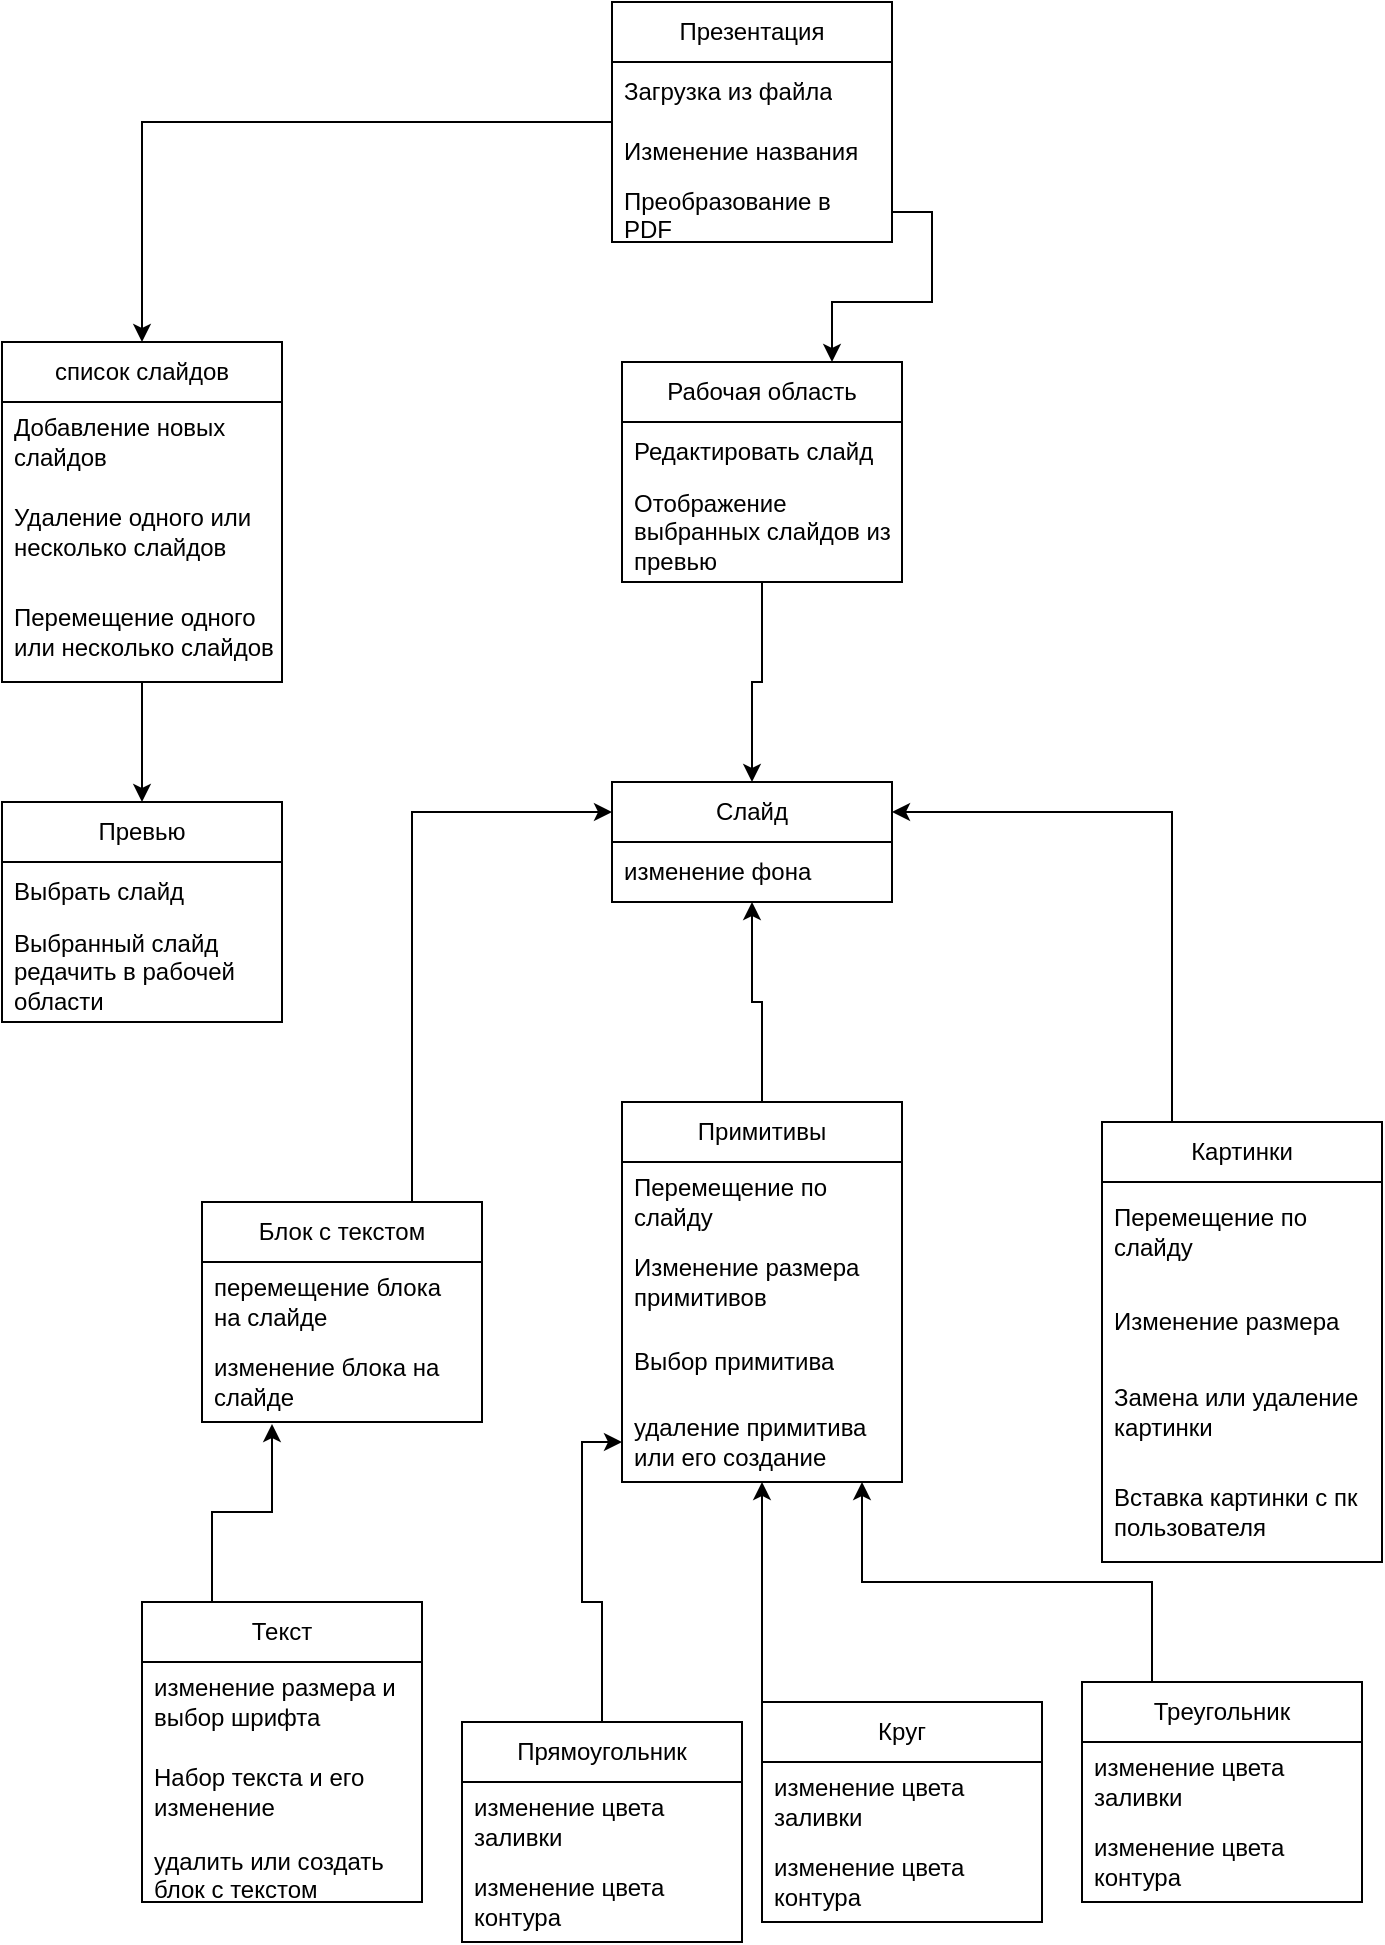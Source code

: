 <mxfile version="21.7.5" type="device">
  <diagram id="R2lEEEUBdFMjLlhIrx00" name="Page-1">
    <mxGraphModel dx="798" dy="533" grid="1" gridSize="10" guides="1" tooltips="1" connect="1" arrows="1" fold="1" page="1" pageScale="1" pageWidth="850" pageHeight="1100" math="0" shadow="0" extFonts="Permanent Marker^https://fonts.googleapis.com/css?family=Permanent+Marker">
      <root>
        <mxCell id="0" />
        <mxCell id="1" parent="0" />
        <mxCell id="DTYKNY30MNtHij9_-RhP-11" value="" style="edgeStyle=orthogonalEdgeStyle;rounded=0;orthogonalLoop=1;jettySize=auto;html=1;" edge="1" parent="1" source="DTYKNY30MNtHij9_-RhP-1" target="DTYKNY30MNtHij9_-RhP-7">
          <mxGeometry relative="1" as="geometry" />
        </mxCell>
        <mxCell id="DTYKNY30MNtHij9_-RhP-1" value="Презентация" style="swimlane;fontStyle=0;childLayout=stackLayout;horizontal=1;startSize=30;horizontalStack=0;resizeParent=1;resizeParentMax=0;resizeLast=0;collapsible=1;marginBottom=0;whiteSpace=wrap;html=1;" vertex="1" parent="1">
          <mxGeometry x="355" width="140" height="120" as="geometry" />
        </mxCell>
        <mxCell id="DTYKNY30MNtHij9_-RhP-2" value="Загрузка из файла" style="text;strokeColor=none;fillColor=none;align=left;verticalAlign=middle;spacingLeft=4;spacingRight=4;overflow=hidden;points=[[0,0.5],[1,0.5]];portConstraint=eastwest;rotatable=0;whiteSpace=wrap;html=1;" vertex="1" parent="DTYKNY30MNtHij9_-RhP-1">
          <mxGeometry y="30" width="140" height="30" as="geometry" />
        </mxCell>
        <mxCell id="DTYKNY30MNtHij9_-RhP-3" value="Изменение названия" style="text;strokeColor=none;fillColor=none;align=left;verticalAlign=middle;spacingLeft=4;spacingRight=4;overflow=hidden;points=[[0,0.5],[1,0.5]];portConstraint=eastwest;rotatable=0;whiteSpace=wrap;html=1;" vertex="1" parent="DTYKNY30MNtHij9_-RhP-1">
          <mxGeometry y="60" width="140" height="30" as="geometry" />
        </mxCell>
        <mxCell id="DTYKNY30MNtHij9_-RhP-4" value="Преобразование в PDF" style="text;strokeColor=none;fillColor=none;align=left;verticalAlign=middle;spacingLeft=4;spacingRight=4;overflow=hidden;points=[[0,0.5],[1,0.5]];portConstraint=eastwest;rotatable=0;whiteSpace=wrap;html=1;" vertex="1" parent="DTYKNY30MNtHij9_-RhP-1">
          <mxGeometry y="90" width="140" height="30" as="geometry" />
        </mxCell>
        <mxCell id="DTYKNY30MNtHij9_-RhP-22" value="" style="edgeStyle=orthogonalEdgeStyle;rounded=0;orthogonalLoop=1;jettySize=auto;html=1;" edge="1" parent="1" source="DTYKNY30MNtHij9_-RhP-7" target="DTYKNY30MNtHij9_-RhP-18">
          <mxGeometry relative="1" as="geometry" />
        </mxCell>
        <mxCell id="DTYKNY30MNtHij9_-RhP-7" value="список слайдов" style="swimlane;fontStyle=0;childLayout=stackLayout;horizontal=1;startSize=30;horizontalStack=0;resizeParent=1;resizeParentMax=0;resizeLast=0;collapsible=1;marginBottom=0;whiteSpace=wrap;html=1;" vertex="1" parent="1">
          <mxGeometry x="50" y="170" width="140" height="170" as="geometry" />
        </mxCell>
        <mxCell id="DTYKNY30MNtHij9_-RhP-8" value="Добавление новых слайдов" style="text;strokeColor=none;fillColor=none;align=left;verticalAlign=middle;spacingLeft=4;spacingRight=4;overflow=hidden;points=[[0,0.5],[1,0.5]];portConstraint=eastwest;rotatable=0;whiteSpace=wrap;html=1;" vertex="1" parent="DTYKNY30MNtHij9_-RhP-7">
          <mxGeometry y="30" width="140" height="40" as="geometry" />
        </mxCell>
        <mxCell id="DTYKNY30MNtHij9_-RhP-9" value="Удаление одного или несколько слайдов" style="text;strokeColor=none;fillColor=none;align=left;verticalAlign=middle;spacingLeft=4;spacingRight=4;overflow=hidden;points=[[0,0.5],[1,0.5]];portConstraint=eastwest;rotatable=0;whiteSpace=wrap;html=1;" vertex="1" parent="DTYKNY30MNtHij9_-RhP-7">
          <mxGeometry y="70" width="140" height="50" as="geometry" />
        </mxCell>
        <mxCell id="DTYKNY30MNtHij9_-RhP-10" value="Перемещение одного или несколько слайдов" style="text;strokeColor=none;fillColor=none;align=left;verticalAlign=middle;spacingLeft=4;spacingRight=4;overflow=hidden;points=[[0,0.5],[1,0.5]];portConstraint=eastwest;rotatable=0;whiteSpace=wrap;html=1;" vertex="1" parent="DTYKNY30MNtHij9_-RhP-7">
          <mxGeometry y="120" width="140" height="50" as="geometry" />
        </mxCell>
        <mxCell id="DTYKNY30MNtHij9_-RhP-26" value="" style="edgeStyle=orthogonalEdgeStyle;rounded=0;orthogonalLoop=1;jettySize=auto;html=1;" edge="1" parent="1" source="DTYKNY30MNtHij9_-RhP-12" target="DTYKNY30MNtHij9_-RhP-23">
          <mxGeometry relative="1" as="geometry" />
        </mxCell>
        <mxCell id="DTYKNY30MNtHij9_-RhP-18" value="Превью" style="swimlane;fontStyle=0;childLayout=stackLayout;horizontal=1;startSize=30;horizontalStack=0;resizeParent=1;resizeParentMax=0;resizeLast=0;collapsible=1;marginBottom=0;whiteSpace=wrap;html=1;" vertex="1" parent="1">
          <mxGeometry x="50" y="400" width="140" height="110" as="geometry" />
        </mxCell>
        <mxCell id="DTYKNY30MNtHij9_-RhP-19" value="Выбрать слайд" style="text;strokeColor=none;fillColor=none;align=left;verticalAlign=middle;spacingLeft=4;spacingRight=4;overflow=hidden;points=[[0,0.5],[1,0.5]];portConstraint=eastwest;rotatable=0;whiteSpace=wrap;html=1;" vertex="1" parent="DTYKNY30MNtHij9_-RhP-18">
          <mxGeometry y="30" width="140" height="30" as="geometry" />
        </mxCell>
        <mxCell id="DTYKNY30MNtHij9_-RhP-20" value="Выбранный слайд редачить в рабочей области" style="text;strokeColor=none;fillColor=none;align=left;verticalAlign=middle;spacingLeft=4;spacingRight=4;overflow=hidden;points=[[0,0.5],[1,0.5]];portConstraint=eastwest;rotatable=0;whiteSpace=wrap;html=1;" vertex="1" parent="DTYKNY30MNtHij9_-RhP-18">
          <mxGeometry y="60" width="140" height="50" as="geometry" />
        </mxCell>
        <mxCell id="DTYKNY30MNtHij9_-RhP-23" value="Слайд" style="swimlane;fontStyle=0;childLayout=stackLayout;horizontal=1;startSize=30;horizontalStack=0;resizeParent=1;resizeParentMax=0;resizeLast=0;collapsible=1;marginBottom=0;whiteSpace=wrap;html=1;" vertex="1" parent="1">
          <mxGeometry x="355" y="390" width="140" height="60" as="geometry" />
        </mxCell>
        <mxCell id="DTYKNY30MNtHij9_-RhP-24" value="изменение фона" style="text;strokeColor=none;fillColor=none;align=left;verticalAlign=middle;spacingLeft=4;spacingRight=4;overflow=hidden;points=[[0,0.5],[1,0.5]];portConstraint=eastwest;rotatable=0;whiteSpace=wrap;html=1;" vertex="1" parent="DTYKNY30MNtHij9_-RhP-23">
          <mxGeometry y="30" width="140" height="30" as="geometry" />
        </mxCell>
        <mxCell id="DTYKNY30MNtHij9_-RhP-106" style="edgeStyle=orthogonalEdgeStyle;rounded=0;orthogonalLoop=1;jettySize=auto;html=1;exitX=0.75;exitY=0;exitDx=0;exitDy=0;entryX=0;entryY=0.25;entryDx=0;entryDy=0;" edge="1" parent="1" source="DTYKNY30MNtHij9_-RhP-27" target="DTYKNY30MNtHij9_-RhP-23">
          <mxGeometry relative="1" as="geometry" />
        </mxCell>
        <mxCell id="DTYKNY30MNtHij9_-RhP-27" value="Блок с текстом" style="swimlane;fontStyle=0;childLayout=stackLayout;horizontal=1;startSize=30;horizontalStack=0;resizeParent=1;resizeParentMax=0;resizeLast=0;collapsible=1;marginBottom=0;whiteSpace=wrap;html=1;" vertex="1" parent="1">
          <mxGeometry x="150" y="600" width="140" height="110" as="geometry" />
        </mxCell>
        <mxCell id="DTYKNY30MNtHij9_-RhP-28" value="перемещение блока на слайде" style="text;strokeColor=none;fillColor=none;align=left;verticalAlign=middle;spacingLeft=4;spacingRight=4;overflow=hidden;points=[[0,0.5],[1,0.5]];portConstraint=eastwest;rotatable=0;whiteSpace=wrap;html=1;" vertex="1" parent="DTYKNY30MNtHij9_-RhP-27">
          <mxGeometry y="30" width="140" height="40" as="geometry" />
        </mxCell>
        <mxCell id="DTYKNY30MNtHij9_-RhP-29" value="изменение блока на слайде" style="text;strokeColor=none;fillColor=none;align=left;verticalAlign=middle;spacingLeft=4;spacingRight=4;overflow=hidden;points=[[0,0.5],[1,0.5]];portConstraint=eastwest;rotatable=0;whiteSpace=wrap;html=1;" vertex="1" parent="DTYKNY30MNtHij9_-RhP-27">
          <mxGeometry y="70" width="140" height="40" as="geometry" />
        </mxCell>
        <mxCell id="DTYKNY30MNtHij9_-RhP-101" style="edgeStyle=orthogonalEdgeStyle;rounded=0;orthogonalLoop=1;jettySize=auto;html=1;exitX=0.5;exitY=0;exitDx=0;exitDy=0;" edge="1" parent="1" source="DTYKNY30MNtHij9_-RhP-32" target="DTYKNY30MNtHij9_-RhP-23">
          <mxGeometry relative="1" as="geometry" />
        </mxCell>
        <mxCell id="DTYKNY30MNtHij9_-RhP-32" value="Примитивы" style="swimlane;fontStyle=0;childLayout=stackLayout;horizontal=1;startSize=30;horizontalStack=0;resizeParent=1;resizeParentMax=0;resizeLast=0;collapsible=1;marginBottom=0;whiteSpace=wrap;html=1;" vertex="1" parent="1">
          <mxGeometry x="360" y="550" width="140" height="190" as="geometry" />
        </mxCell>
        <mxCell id="DTYKNY30MNtHij9_-RhP-33" value="Перемещение по слайду" style="text;strokeColor=none;fillColor=none;align=left;verticalAlign=middle;spacingLeft=4;spacingRight=4;overflow=hidden;points=[[0,0.5],[1,0.5]];portConstraint=eastwest;rotatable=0;whiteSpace=wrap;html=1;" vertex="1" parent="DTYKNY30MNtHij9_-RhP-32">
          <mxGeometry y="30" width="140" height="40" as="geometry" />
        </mxCell>
        <mxCell id="DTYKNY30MNtHij9_-RhP-34" value="Изменение размера примитивов" style="text;strokeColor=none;fillColor=none;align=left;verticalAlign=middle;spacingLeft=4;spacingRight=4;overflow=hidden;points=[[0,0.5],[1,0.5]];portConstraint=eastwest;rotatable=0;whiteSpace=wrap;html=1;" vertex="1" parent="DTYKNY30MNtHij9_-RhP-32">
          <mxGeometry y="70" width="140" height="40" as="geometry" />
        </mxCell>
        <mxCell id="DTYKNY30MNtHij9_-RhP-35" value="Выбор примитива" style="text;strokeColor=none;fillColor=none;align=left;verticalAlign=middle;spacingLeft=4;spacingRight=4;overflow=hidden;points=[[0,0.5],[1,0.5]];portConstraint=eastwest;rotatable=0;whiteSpace=wrap;html=1;" vertex="1" parent="DTYKNY30MNtHij9_-RhP-32">
          <mxGeometry y="110" width="140" height="40" as="geometry" />
        </mxCell>
        <mxCell id="DTYKNY30MNtHij9_-RhP-39" value="удаление примитива или его создание" style="text;strokeColor=none;fillColor=none;align=left;verticalAlign=middle;spacingLeft=4;spacingRight=4;overflow=hidden;points=[[0,0.5],[1,0.5]];portConstraint=eastwest;rotatable=0;whiteSpace=wrap;html=1;" vertex="1" parent="DTYKNY30MNtHij9_-RhP-32">
          <mxGeometry y="150" width="140" height="40" as="geometry" />
        </mxCell>
        <mxCell id="DTYKNY30MNtHij9_-RhP-103" style="edgeStyle=orthogonalEdgeStyle;rounded=0;orthogonalLoop=1;jettySize=auto;html=1;exitX=0.25;exitY=0;exitDx=0;exitDy=0;entryX=1;entryY=0.25;entryDx=0;entryDy=0;" edge="1" parent="1" source="DTYKNY30MNtHij9_-RhP-41" target="DTYKNY30MNtHij9_-RhP-23">
          <mxGeometry relative="1" as="geometry" />
        </mxCell>
        <mxCell id="DTYKNY30MNtHij9_-RhP-41" value="Картинки" style="swimlane;fontStyle=0;childLayout=stackLayout;horizontal=1;startSize=30;horizontalStack=0;resizeParent=1;resizeParentMax=0;resizeLast=0;collapsible=1;marginBottom=0;whiteSpace=wrap;html=1;" vertex="1" parent="1">
          <mxGeometry x="600" y="560" width="140" height="220" as="geometry" />
        </mxCell>
        <mxCell id="DTYKNY30MNtHij9_-RhP-42" value="Перемещение по слайду" style="text;strokeColor=none;fillColor=none;align=left;verticalAlign=middle;spacingLeft=4;spacingRight=4;overflow=hidden;points=[[0,0.5],[1,0.5]];portConstraint=eastwest;rotatable=0;whiteSpace=wrap;html=1;" vertex="1" parent="DTYKNY30MNtHij9_-RhP-41">
          <mxGeometry y="30" width="140" height="50" as="geometry" />
        </mxCell>
        <mxCell id="DTYKNY30MNtHij9_-RhP-43" value="Изменение размера" style="text;strokeColor=none;fillColor=none;align=left;verticalAlign=middle;spacingLeft=4;spacingRight=4;overflow=hidden;points=[[0,0.5],[1,0.5]];portConstraint=eastwest;rotatable=0;whiteSpace=wrap;html=1;" vertex="1" parent="DTYKNY30MNtHij9_-RhP-41">
          <mxGeometry y="80" width="140" height="40" as="geometry" />
        </mxCell>
        <mxCell id="DTYKNY30MNtHij9_-RhP-45" value="Замена или удаление картинки" style="text;strokeColor=none;fillColor=none;align=left;verticalAlign=middle;spacingLeft=4;spacingRight=4;overflow=hidden;points=[[0,0.5],[1,0.5]];portConstraint=eastwest;rotatable=0;whiteSpace=wrap;html=1;" vertex="1" parent="DTYKNY30MNtHij9_-RhP-41">
          <mxGeometry y="120" width="140" height="50" as="geometry" />
        </mxCell>
        <mxCell id="DTYKNY30MNtHij9_-RhP-44" value="Вставка картинки с пк пользователя" style="text;strokeColor=none;fillColor=none;align=left;verticalAlign=middle;spacingLeft=4;spacingRight=4;overflow=hidden;points=[[0,0.5],[1,0.5]];portConstraint=eastwest;rotatable=0;whiteSpace=wrap;html=1;" vertex="1" parent="DTYKNY30MNtHij9_-RhP-41">
          <mxGeometry y="170" width="140" height="50" as="geometry" />
        </mxCell>
        <mxCell id="DTYKNY30MNtHij9_-RhP-104" style="edgeStyle=orthogonalEdgeStyle;rounded=0;orthogonalLoop=1;jettySize=auto;html=1;exitX=0.25;exitY=0;exitDx=0;exitDy=0;entryX=0.25;entryY=1.025;entryDx=0;entryDy=0;entryPerimeter=0;" edge="1" parent="1" source="DTYKNY30MNtHij9_-RhP-47" target="DTYKNY30MNtHij9_-RhP-29">
          <mxGeometry relative="1" as="geometry" />
        </mxCell>
        <mxCell id="DTYKNY30MNtHij9_-RhP-47" value="Текст" style="swimlane;fontStyle=0;childLayout=stackLayout;horizontal=1;startSize=30;horizontalStack=0;resizeParent=1;resizeParentMax=0;resizeLast=0;collapsible=1;marginBottom=0;whiteSpace=wrap;html=1;" vertex="1" parent="1">
          <mxGeometry x="120" y="800" width="140" height="150" as="geometry" />
        </mxCell>
        <mxCell id="DTYKNY30MNtHij9_-RhP-48" value="изменение размера и выбор шрифта" style="text;strokeColor=none;fillColor=none;align=left;verticalAlign=middle;spacingLeft=4;spacingRight=4;overflow=hidden;points=[[0,0.5],[1,0.5]];portConstraint=eastwest;rotatable=0;whiteSpace=wrap;html=1;" vertex="1" parent="DTYKNY30MNtHij9_-RhP-47">
          <mxGeometry y="30" width="140" height="40" as="geometry" />
        </mxCell>
        <mxCell id="DTYKNY30MNtHij9_-RhP-49" value="Набор текста и его изменение&amp;nbsp;" style="text;strokeColor=none;fillColor=none;align=left;verticalAlign=middle;spacingLeft=4;spacingRight=4;overflow=hidden;points=[[0,0.5],[1,0.5]];portConstraint=eastwest;rotatable=0;whiteSpace=wrap;html=1;" vertex="1" parent="DTYKNY30MNtHij9_-RhP-47">
          <mxGeometry y="70" width="140" height="50" as="geometry" />
        </mxCell>
        <mxCell id="DTYKNY30MNtHij9_-RhP-100" value="удалить или создать блок с текстом" style="text;strokeColor=none;fillColor=none;align=left;verticalAlign=middle;spacingLeft=4;spacingRight=4;overflow=hidden;points=[[0,0.5],[1,0.5]];portConstraint=eastwest;rotatable=0;whiteSpace=wrap;html=1;" vertex="1" parent="DTYKNY30MNtHij9_-RhP-47">
          <mxGeometry y="120" width="140" height="30" as="geometry" />
        </mxCell>
        <mxCell id="DTYKNY30MNtHij9_-RhP-12" value="Рабочая область" style="swimlane;fontStyle=0;childLayout=stackLayout;horizontal=1;startSize=30;horizontalStack=0;resizeParent=1;resizeParentMax=0;resizeLast=0;collapsible=1;marginBottom=0;whiteSpace=wrap;html=1;" vertex="1" parent="1">
          <mxGeometry x="360" y="180" width="140" height="110" as="geometry" />
        </mxCell>
        <mxCell id="DTYKNY30MNtHij9_-RhP-13" value="Редактировать слайд" style="text;strokeColor=none;fillColor=none;align=left;verticalAlign=middle;spacingLeft=4;spacingRight=4;overflow=hidden;points=[[0,0.5],[1,0.5]];portConstraint=eastwest;rotatable=0;whiteSpace=wrap;html=1;" vertex="1" parent="DTYKNY30MNtHij9_-RhP-12">
          <mxGeometry y="30" width="140" height="30" as="geometry" />
        </mxCell>
        <mxCell id="DTYKNY30MNtHij9_-RhP-14" value="Отображение выбранных слайдов из превью" style="text;strokeColor=none;fillColor=none;align=left;verticalAlign=middle;spacingLeft=4;spacingRight=4;overflow=hidden;points=[[0,0.5],[1,0.5]];portConstraint=eastwest;rotatable=0;whiteSpace=wrap;html=1;" vertex="1" parent="DTYKNY30MNtHij9_-RhP-12">
          <mxGeometry y="60" width="140" height="50" as="geometry" />
        </mxCell>
        <mxCell id="DTYKNY30MNtHij9_-RhP-105" style="edgeStyle=orthogonalEdgeStyle;rounded=0;orthogonalLoop=1;jettySize=auto;html=1;exitX=1;exitY=0.5;exitDx=0;exitDy=0;entryX=0.75;entryY=0;entryDx=0;entryDy=0;" edge="1" parent="1" source="DTYKNY30MNtHij9_-RhP-4" target="DTYKNY30MNtHij9_-RhP-12">
          <mxGeometry relative="1" as="geometry" />
        </mxCell>
        <mxCell id="DTYKNY30MNtHij9_-RhP-127" style="edgeStyle=orthogonalEdgeStyle;rounded=0;orthogonalLoop=1;jettySize=auto;html=1;exitX=0;exitY=0;exitDx=0;exitDy=0;" edge="1" parent="1" source="DTYKNY30MNtHij9_-RhP-107" target="DTYKNY30MNtHij9_-RhP-32">
          <mxGeometry relative="1" as="geometry" />
        </mxCell>
        <mxCell id="DTYKNY30MNtHij9_-RhP-107" value="Круг" style="swimlane;fontStyle=0;childLayout=stackLayout;horizontal=1;startSize=30;horizontalStack=0;resizeParent=1;resizeParentMax=0;resizeLast=0;collapsible=1;marginBottom=0;whiteSpace=wrap;html=1;" vertex="1" parent="1">
          <mxGeometry x="430" y="850" width="140" height="110" as="geometry" />
        </mxCell>
        <mxCell id="DTYKNY30MNtHij9_-RhP-108" value="изменение цвета заливки" style="text;strokeColor=none;fillColor=none;align=left;verticalAlign=middle;spacingLeft=4;spacingRight=4;overflow=hidden;points=[[0,0.5],[1,0.5]];portConstraint=eastwest;rotatable=0;whiteSpace=wrap;html=1;" vertex="1" parent="DTYKNY30MNtHij9_-RhP-107">
          <mxGeometry y="30" width="140" height="40" as="geometry" />
        </mxCell>
        <mxCell id="DTYKNY30MNtHij9_-RhP-109" value="изменение цвета контура" style="text;strokeColor=none;fillColor=none;align=left;verticalAlign=middle;spacingLeft=4;spacingRight=4;overflow=hidden;points=[[0,0.5],[1,0.5]];portConstraint=eastwest;rotatable=0;whiteSpace=wrap;html=1;" vertex="1" parent="DTYKNY30MNtHij9_-RhP-107">
          <mxGeometry y="70" width="140" height="40" as="geometry" />
        </mxCell>
        <mxCell id="DTYKNY30MNtHij9_-RhP-122" style="edgeStyle=orthogonalEdgeStyle;rounded=0;orthogonalLoop=1;jettySize=auto;html=1;exitX=0.5;exitY=0;exitDx=0;exitDy=0;entryX=0;entryY=0.5;entryDx=0;entryDy=0;" edge="1" parent="1" source="DTYKNY30MNtHij9_-RhP-112" target="DTYKNY30MNtHij9_-RhP-39">
          <mxGeometry relative="1" as="geometry" />
        </mxCell>
        <mxCell id="DTYKNY30MNtHij9_-RhP-112" value="Прямоугольник" style="swimlane;fontStyle=0;childLayout=stackLayout;horizontal=1;startSize=30;horizontalStack=0;resizeParent=1;resizeParentMax=0;resizeLast=0;collapsible=1;marginBottom=0;whiteSpace=wrap;html=1;" vertex="1" parent="1">
          <mxGeometry x="280" y="860" width="140" height="110" as="geometry" />
        </mxCell>
        <mxCell id="DTYKNY30MNtHij9_-RhP-115" value="изменение цвета заливки" style="text;strokeColor=none;fillColor=none;align=left;verticalAlign=middle;spacingLeft=4;spacingRight=4;overflow=hidden;points=[[0,0.5],[1,0.5]];portConstraint=eastwest;rotatable=0;whiteSpace=wrap;html=1;" vertex="1" parent="DTYKNY30MNtHij9_-RhP-112">
          <mxGeometry y="30" width="140" height="40" as="geometry" />
        </mxCell>
        <mxCell id="DTYKNY30MNtHij9_-RhP-116" value="изменение цвета контура" style="text;strokeColor=none;fillColor=none;align=left;verticalAlign=middle;spacingLeft=4;spacingRight=4;overflow=hidden;points=[[0,0.5],[1,0.5]];portConstraint=eastwest;rotatable=0;whiteSpace=wrap;html=1;" vertex="1" parent="DTYKNY30MNtHij9_-RhP-112">
          <mxGeometry y="70" width="140" height="40" as="geometry" />
        </mxCell>
        <mxCell id="DTYKNY30MNtHij9_-RhP-126" style="edgeStyle=orthogonalEdgeStyle;rounded=0;orthogonalLoop=1;jettySize=auto;html=1;exitX=0.25;exitY=0;exitDx=0;exitDy=0;" edge="1" parent="1" source="DTYKNY30MNtHij9_-RhP-117" target="DTYKNY30MNtHij9_-RhP-32">
          <mxGeometry relative="1" as="geometry">
            <Array as="points">
              <mxPoint x="625" y="790" />
              <mxPoint x="480" y="790" />
            </Array>
          </mxGeometry>
        </mxCell>
        <mxCell id="DTYKNY30MNtHij9_-RhP-117" value="Треугольник" style="swimlane;fontStyle=0;childLayout=stackLayout;horizontal=1;startSize=30;horizontalStack=0;resizeParent=1;resizeParentMax=0;resizeLast=0;collapsible=1;marginBottom=0;whiteSpace=wrap;html=1;" vertex="1" parent="1">
          <mxGeometry x="590" y="840" width="140" height="110" as="geometry" />
        </mxCell>
        <mxCell id="DTYKNY30MNtHij9_-RhP-118" value="изменение цвета заливки" style="text;strokeColor=none;fillColor=none;align=left;verticalAlign=middle;spacingLeft=4;spacingRight=4;overflow=hidden;points=[[0,0.5],[1,0.5]];portConstraint=eastwest;rotatable=0;whiteSpace=wrap;html=1;" vertex="1" parent="DTYKNY30MNtHij9_-RhP-117">
          <mxGeometry y="30" width="140" height="40" as="geometry" />
        </mxCell>
        <mxCell id="DTYKNY30MNtHij9_-RhP-119" value="изменение цвета контура" style="text;strokeColor=none;fillColor=none;align=left;verticalAlign=middle;spacingLeft=4;spacingRight=4;overflow=hidden;points=[[0,0.5],[1,0.5]];portConstraint=eastwest;rotatable=0;whiteSpace=wrap;html=1;" vertex="1" parent="DTYKNY30MNtHij9_-RhP-117">
          <mxGeometry y="70" width="140" height="40" as="geometry" />
        </mxCell>
      </root>
    </mxGraphModel>
  </diagram>
</mxfile>

